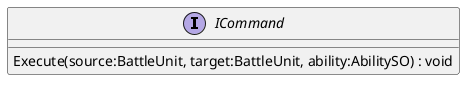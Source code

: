 @startuml
interface ICommand {
    Execute(source:BattleUnit, target:BattleUnit, ability:AbilitySO) : void
}
@enduml
